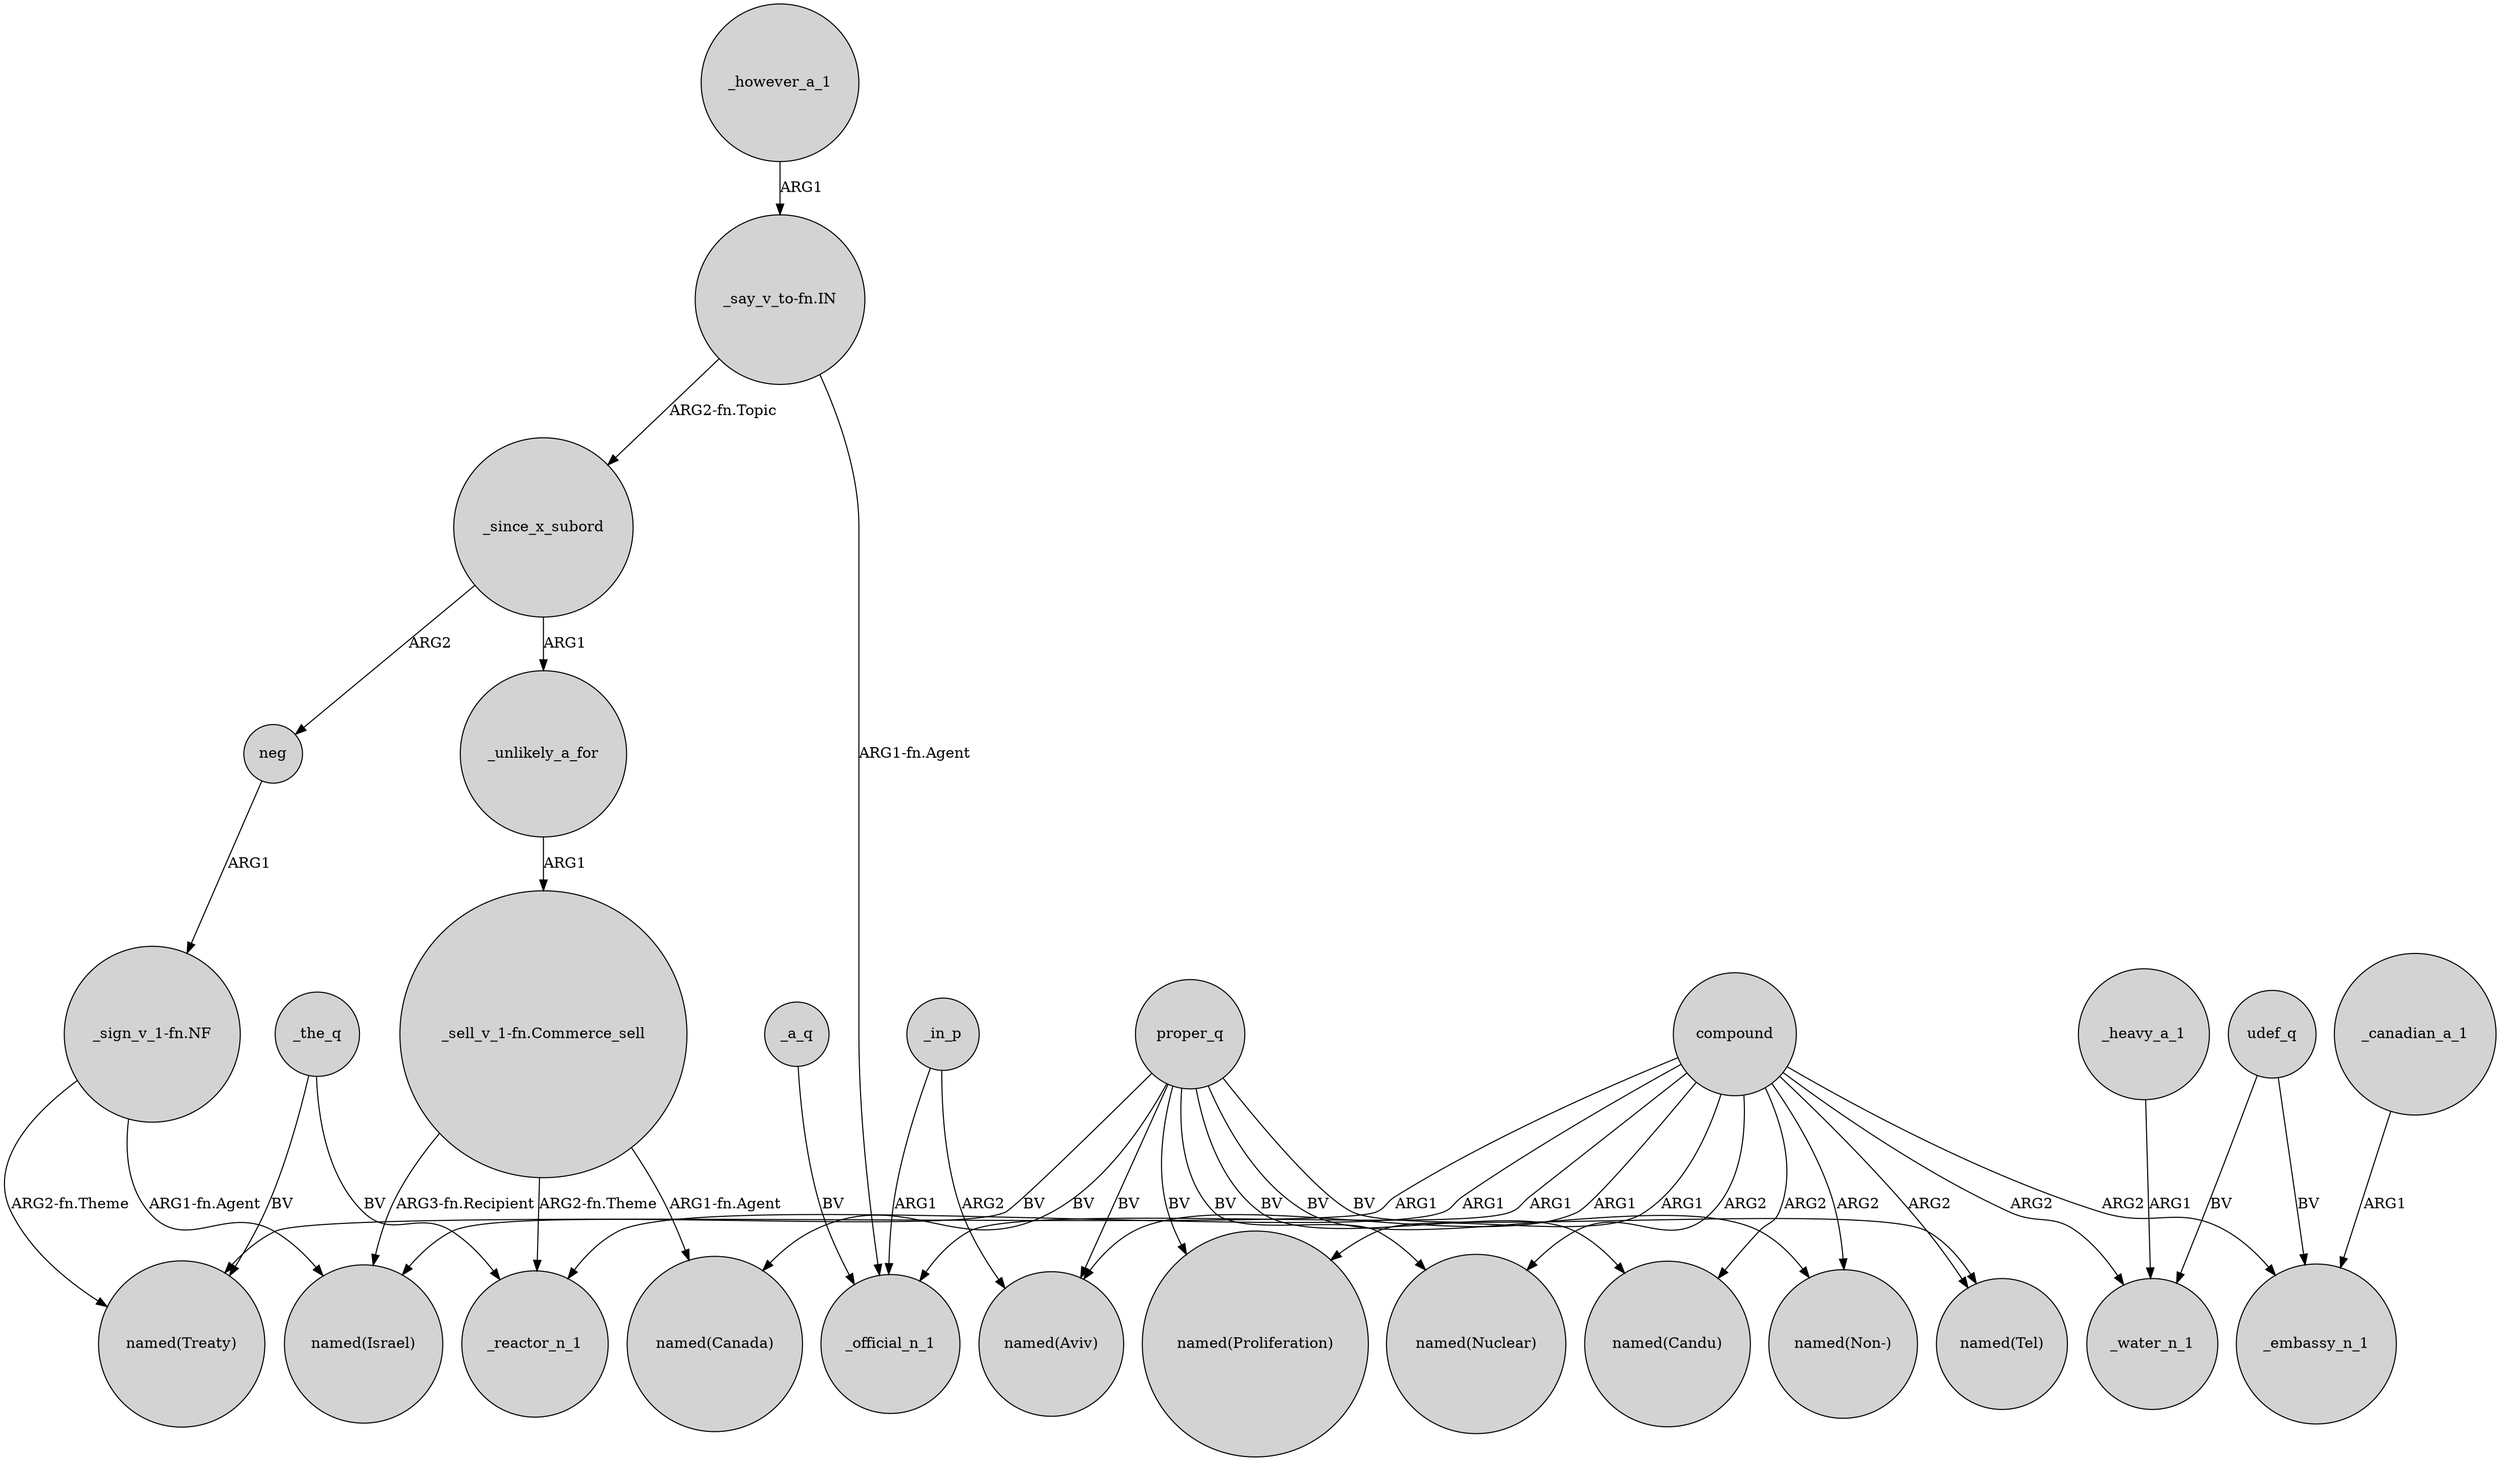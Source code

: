 digraph {
	node [shape=circle style=filled]
	"_sign_v_1-fn.NF" -> "named(Treaty)" [label="ARG2-fn.Theme"]
	proper_q -> "named(Tel)" [label=BV]
	proper_q -> "named(Aviv)" [label=BV]
	proper_q -> "named(Canada)" [label=BV]
	proper_q -> "named(Candu)" [label=BV]
	compound -> "named(Proliferation)" [label=ARG1]
	compound -> "named(Tel)" [label=ARG2]
	"_say_v_to-fn.IN" -> _official_n_1 [label="ARG1-fn.Agent"]
	compound -> _reactor_n_1 [label=ARG1]
	compound -> _water_n_1 [label=ARG2]
	compound -> "named(Candu)" [label=ARG2]
	"_sell_v_1-fn.Commerce_sell" -> "named(Canada)" [label="ARG1-fn.Agent"]
	_heavy_a_1 -> _water_n_1 [label=ARG1]
	_since_x_subord -> neg [label=ARG2]
	_canadian_a_1 -> _embassy_n_1 [label=ARG1]
	_however_a_1 -> "_say_v_to-fn.IN" [label=ARG1]
	_unlikely_a_for -> "_sell_v_1-fn.Commerce_sell" [label=ARG1]
	"_sign_v_1-fn.NF" -> "named(Israel)" [label="ARG1-fn.Agent"]
	_in_p -> _official_n_1 [label=ARG1]
	compound -> "named(Aviv)" [label=ARG1]
	compound -> _embassy_n_1 [label=ARG2]
	_a_q -> _official_n_1 [label=BV]
	udef_q -> _water_n_1 [label=BV]
	compound -> "named(Nuclear)" [label=ARG2]
	_the_q -> _reactor_n_1 [label=BV]
	compound -> "named(Treaty)" [label=ARG1]
	proper_q -> "named(Nuclear)" [label=BV]
	proper_q -> "named(Proliferation)" [label=BV]
	_in_p -> "named(Aviv)" [label=ARG2]
	proper_q -> "named(Israel)" [label=BV]
	_since_x_subord -> _unlikely_a_for [label=ARG1]
	"_say_v_to-fn.IN" -> _since_x_subord [label="ARG2-fn.Topic"]
	compound -> _official_n_1 [label=ARG1]
	compound -> "named(Non-)" [label=ARG2]
	"_sell_v_1-fn.Commerce_sell" -> "named(Israel)" [label="ARG3-fn.Recipient"]
	udef_q -> _embassy_n_1 [label=BV]
	neg -> "_sign_v_1-fn.NF" [label=ARG1]
	_the_q -> "named(Treaty)" [label=BV]
	proper_q -> "named(Non-)" [label=BV]
	"_sell_v_1-fn.Commerce_sell" -> _reactor_n_1 [label="ARG2-fn.Theme"]
}
